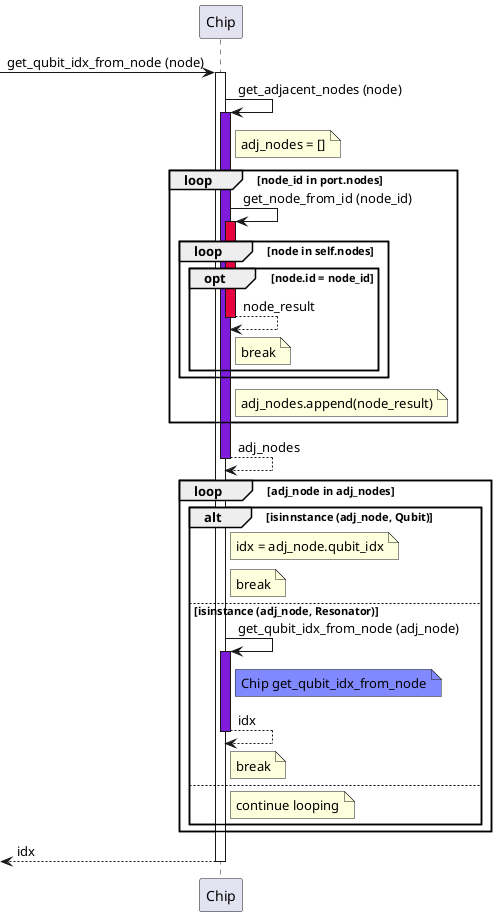 @startuml

participant Chip as chip

[-> chip ++: get_qubit_idx_from_node (node)
chip -> chip: get_adjacent_nodes (node)
activate chip #7F1CDB
note right of chip: adj_nodes = []
loop node_id in port.nodes
    chip -> chip: get_node_from_id (node_id)
    activate chip #E6033F
    loop node in self.nodes
        opt node.id = node_id
            return node_result
            note right of chip: break
        end
    end
    note right of chip: adj_nodes.append(node_result)
end
return adj_nodes

loop adj_node in adj_nodes
    alt isinnstance (adj_node, Qubit)
        note right of chip: idx = adj_node.qubit_idx
        note right of chip: break
    else isinstance (adj_node, Resonator)
        chip -> chip: get_qubit_idx_from_node (adj_node)
        activate chip #7F1CDB
        note right of chip #8089FF: Chip get_qubit_idx_from_node
        return idx
        note right of chip: break
    else
        note right of chip: continue looping
    end
end
return idx

@enduml
